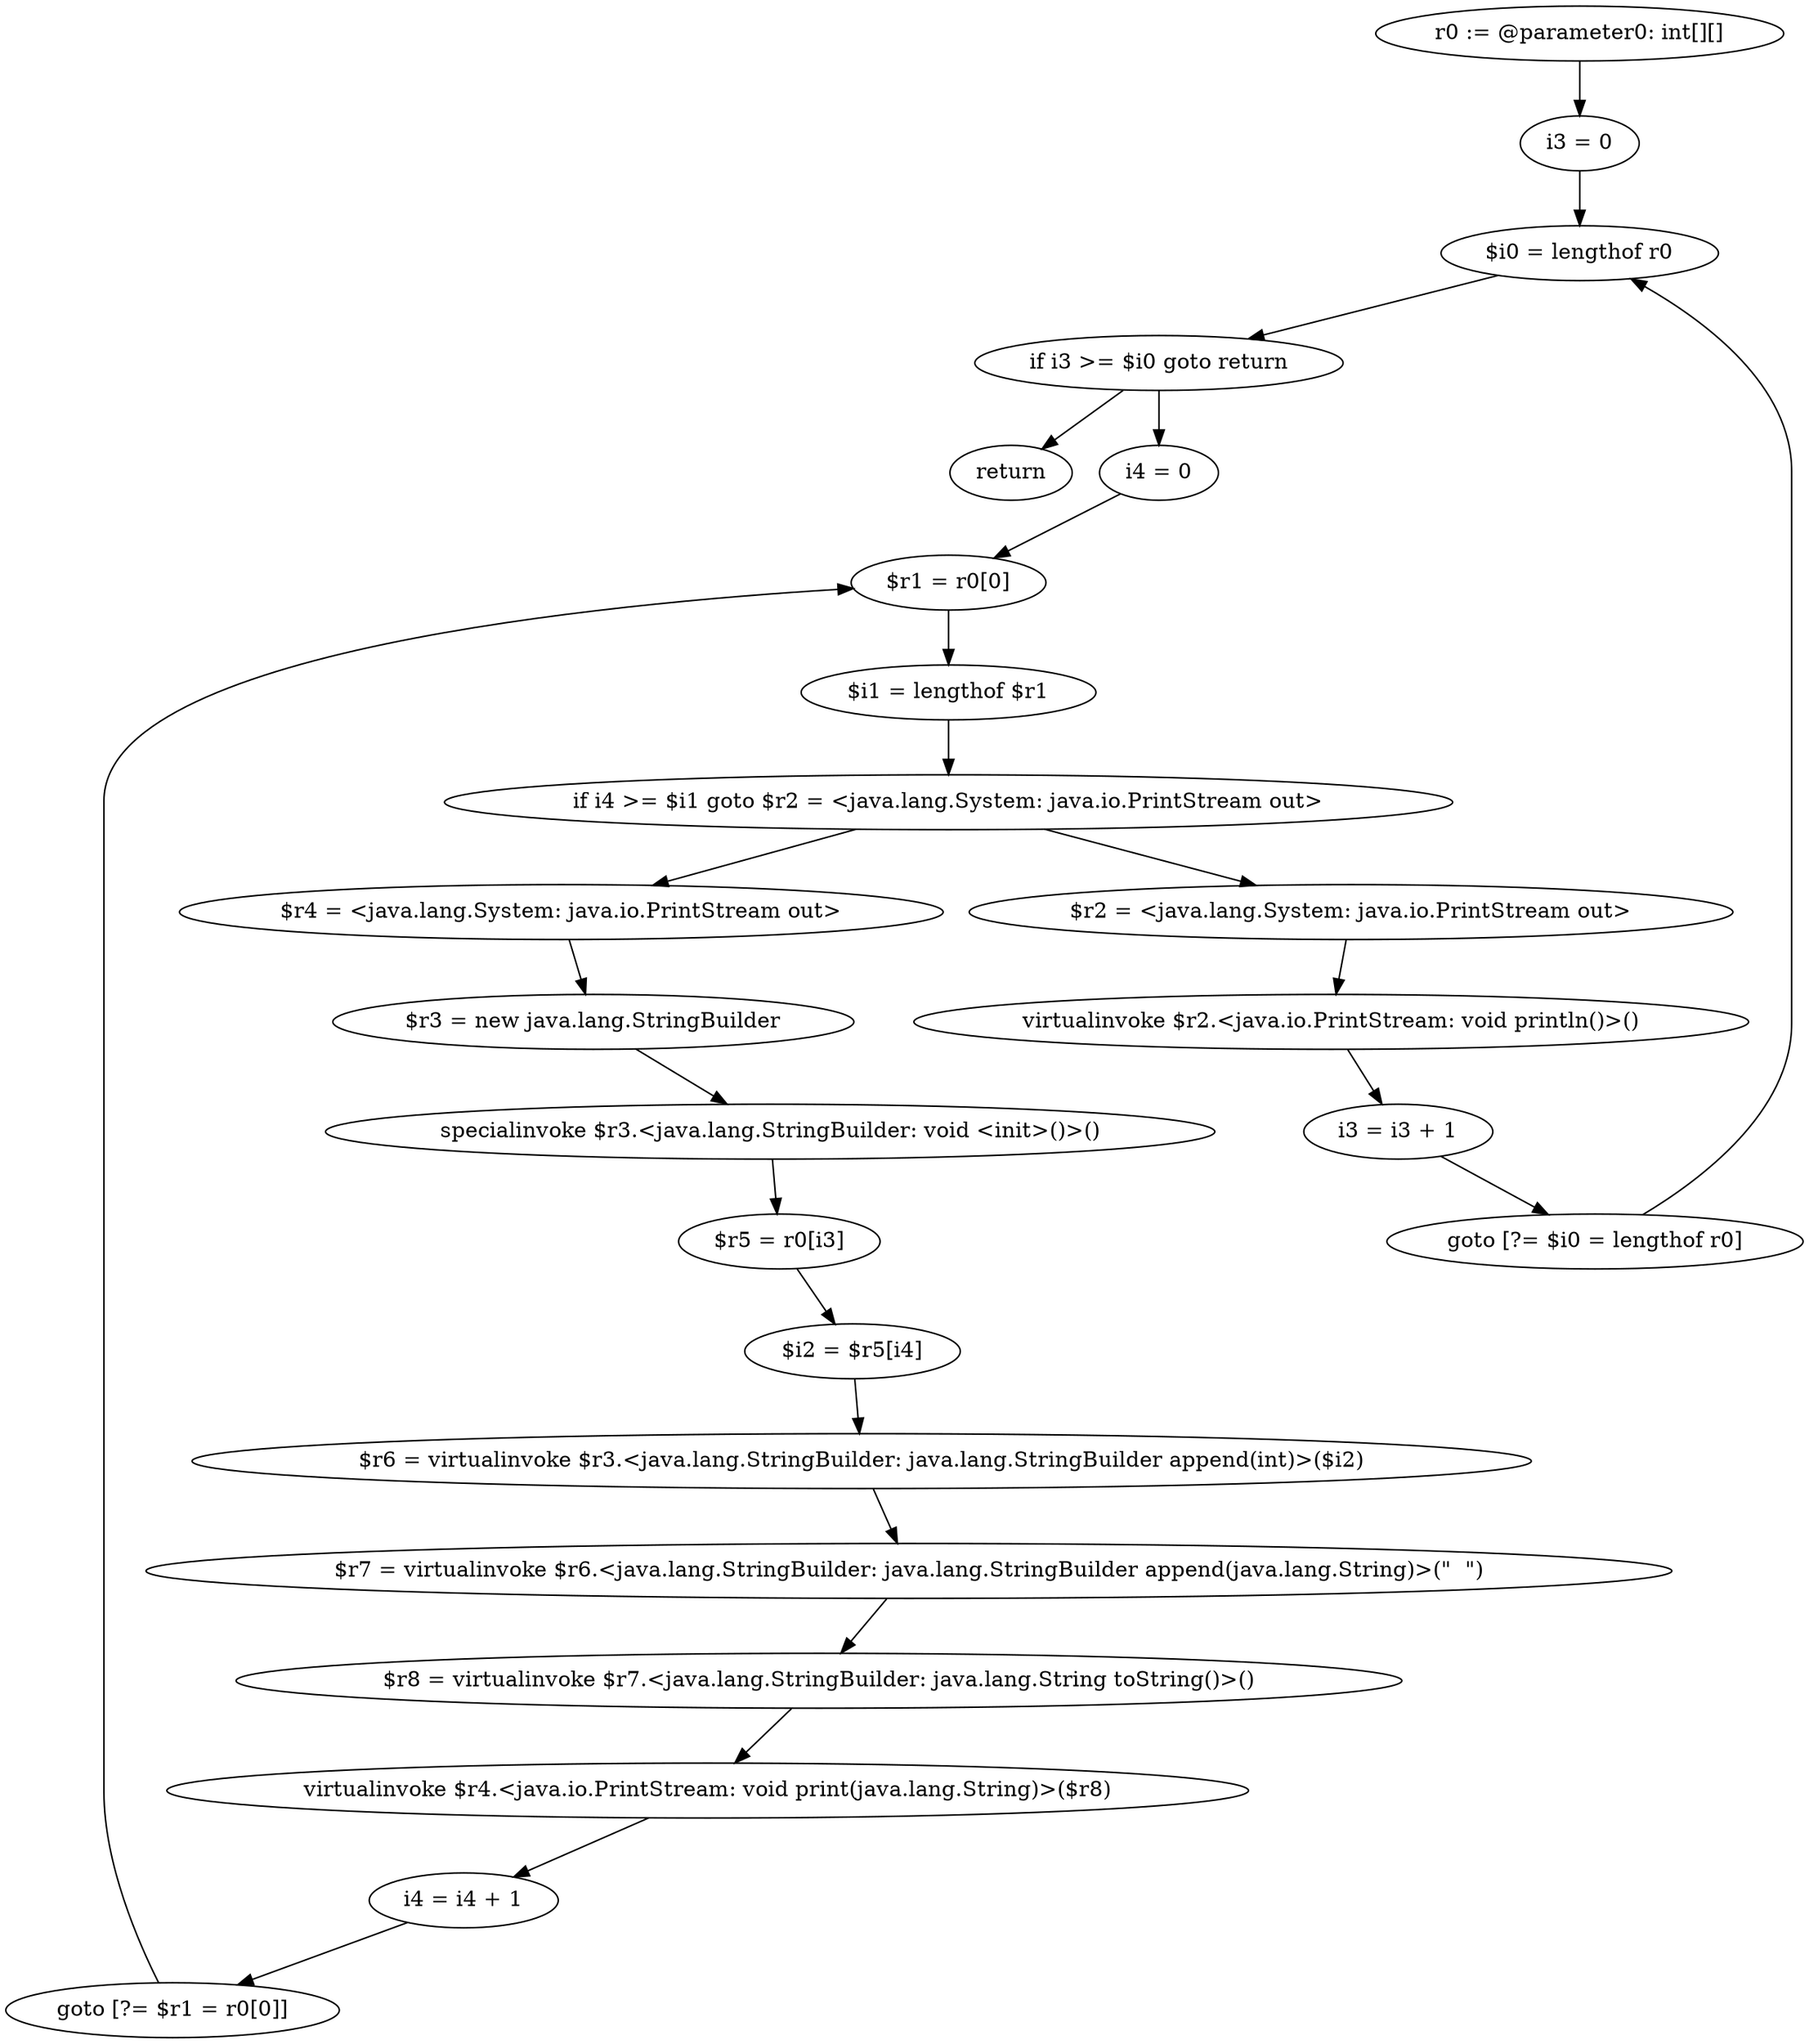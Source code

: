 digraph "unitGraph" {
    "r0 := @parameter0: int[][]"
    "i3 = 0"
    "$i0 = lengthof r0"
    "if i3 >= $i0 goto return"
    "i4 = 0"
    "$r1 = r0[0]"
    "$i1 = lengthof $r1"
    "if i4 >= $i1 goto $r2 = <java.lang.System: java.io.PrintStream out>"
    "$r4 = <java.lang.System: java.io.PrintStream out>"
    "$r3 = new java.lang.StringBuilder"
    "specialinvoke $r3.<java.lang.StringBuilder: void <init>()>()"
    "$r5 = r0[i3]"
    "$i2 = $r5[i4]"
    "$r6 = virtualinvoke $r3.<java.lang.StringBuilder: java.lang.StringBuilder append(int)>($i2)"
    "$r7 = virtualinvoke $r6.<java.lang.StringBuilder: java.lang.StringBuilder append(java.lang.String)>(\"  \")"
    "$r8 = virtualinvoke $r7.<java.lang.StringBuilder: java.lang.String toString()>()"
    "virtualinvoke $r4.<java.io.PrintStream: void print(java.lang.String)>($r8)"
    "i4 = i4 + 1"
    "goto [?= $r1 = r0[0]]"
    "$r2 = <java.lang.System: java.io.PrintStream out>"
    "virtualinvoke $r2.<java.io.PrintStream: void println()>()"
    "i3 = i3 + 1"
    "goto [?= $i0 = lengthof r0]"
    "return"
    "r0 := @parameter0: int[][]"->"i3 = 0";
    "i3 = 0"->"$i0 = lengthof r0";
    "$i0 = lengthof r0"->"if i3 >= $i0 goto return";
    "if i3 >= $i0 goto return"->"i4 = 0";
    "if i3 >= $i0 goto return"->"return";
    "i4 = 0"->"$r1 = r0[0]";
    "$r1 = r0[0]"->"$i1 = lengthof $r1";
    "$i1 = lengthof $r1"->"if i4 >= $i1 goto $r2 = <java.lang.System: java.io.PrintStream out>";
    "if i4 >= $i1 goto $r2 = <java.lang.System: java.io.PrintStream out>"->"$r4 = <java.lang.System: java.io.PrintStream out>";
    "if i4 >= $i1 goto $r2 = <java.lang.System: java.io.PrintStream out>"->"$r2 = <java.lang.System: java.io.PrintStream out>";
    "$r4 = <java.lang.System: java.io.PrintStream out>"->"$r3 = new java.lang.StringBuilder";
    "$r3 = new java.lang.StringBuilder"->"specialinvoke $r3.<java.lang.StringBuilder: void <init>()>()";
    "specialinvoke $r3.<java.lang.StringBuilder: void <init>()>()"->"$r5 = r0[i3]";
    "$r5 = r0[i3]"->"$i2 = $r5[i4]";
    "$i2 = $r5[i4]"->"$r6 = virtualinvoke $r3.<java.lang.StringBuilder: java.lang.StringBuilder append(int)>($i2)";
    "$r6 = virtualinvoke $r3.<java.lang.StringBuilder: java.lang.StringBuilder append(int)>($i2)"->"$r7 = virtualinvoke $r6.<java.lang.StringBuilder: java.lang.StringBuilder append(java.lang.String)>(\"  \")";
    "$r7 = virtualinvoke $r6.<java.lang.StringBuilder: java.lang.StringBuilder append(java.lang.String)>(\"  \")"->"$r8 = virtualinvoke $r7.<java.lang.StringBuilder: java.lang.String toString()>()";
    "$r8 = virtualinvoke $r7.<java.lang.StringBuilder: java.lang.String toString()>()"->"virtualinvoke $r4.<java.io.PrintStream: void print(java.lang.String)>($r8)";
    "virtualinvoke $r4.<java.io.PrintStream: void print(java.lang.String)>($r8)"->"i4 = i4 + 1";
    "i4 = i4 + 1"->"goto [?= $r1 = r0[0]]";
    "goto [?= $r1 = r0[0]]"->"$r1 = r0[0]";
    "$r2 = <java.lang.System: java.io.PrintStream out>"->"virtualinvoke $r2.<java.io.PrintStream: void println()>()";
    "virtualinvoke $r2.<java.io.PrintStream: void println()>()"->"i3 = i3 + 1";
    "i3 = i3 + 1"->"goto [?= $i0 = lengthof r0]";
    "goto [?= $i0 = lengthof r0]"->"$i0 = lengthof r0";
}
